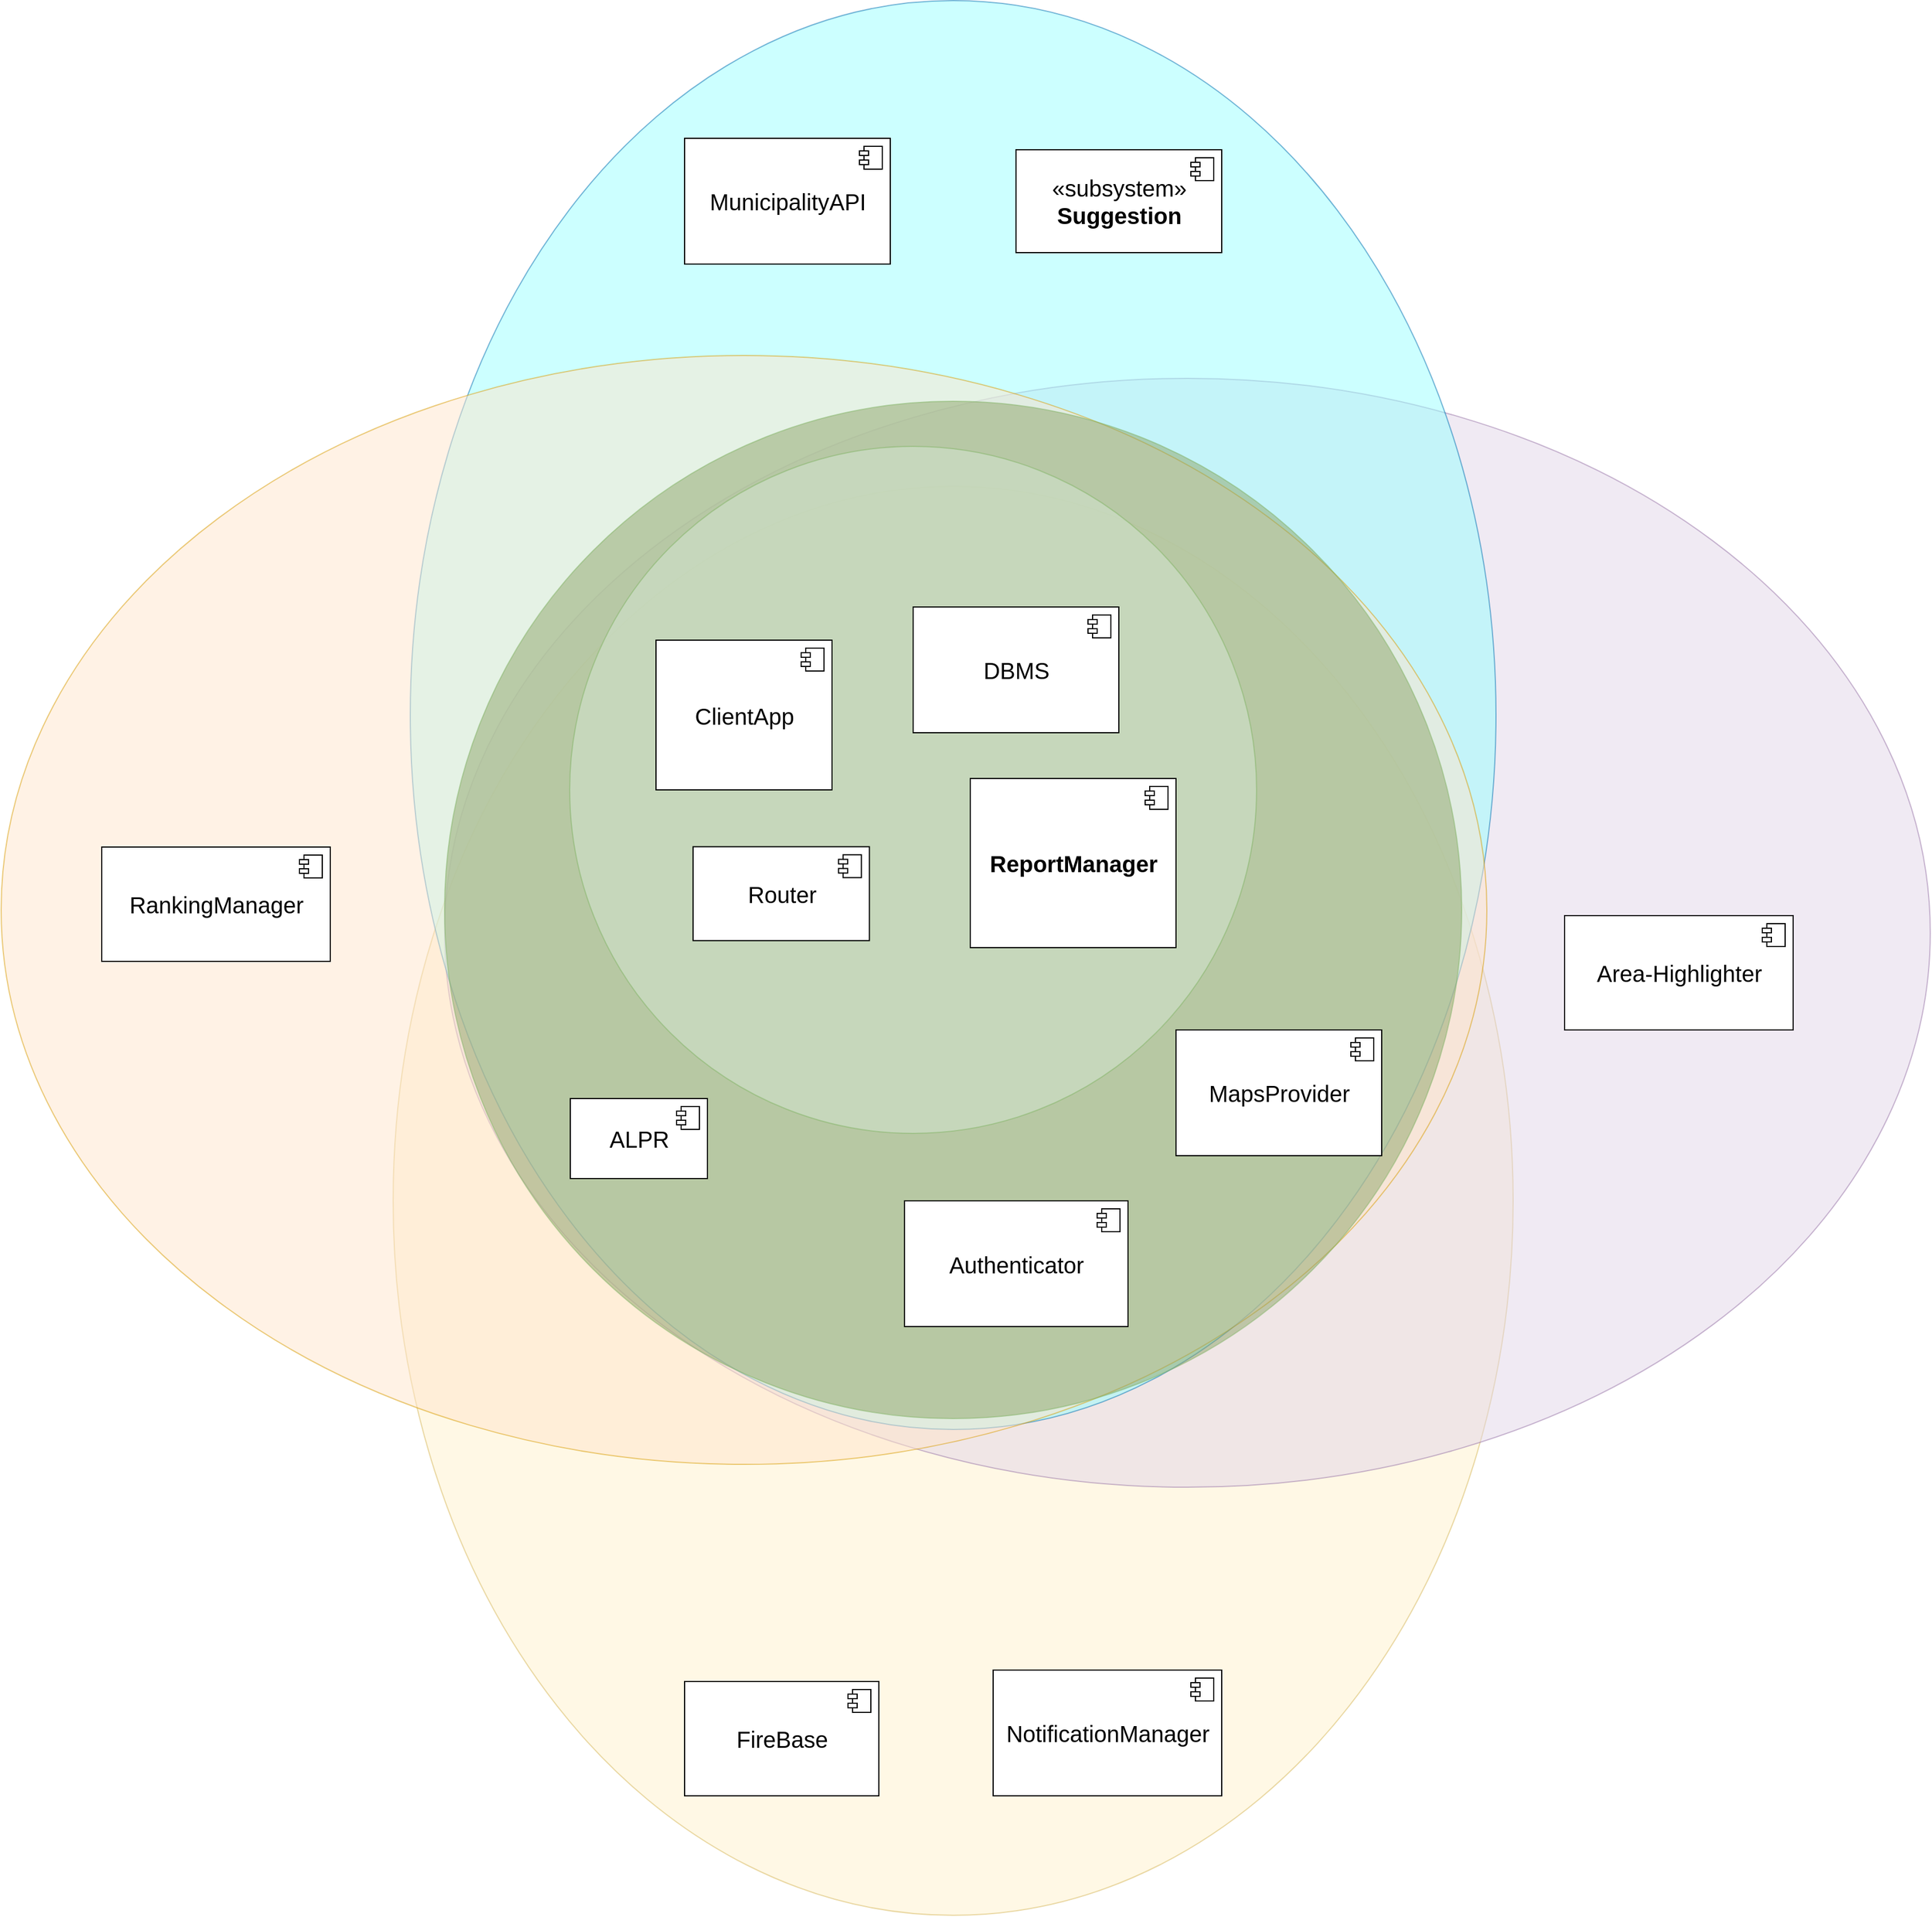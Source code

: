 <mxfile version="12.3.8" type="device" pages="1"><diagram id="tRM6kYc8CmMdHtw0mvdF" name="Page-1"><mxGraphModel dx="3016" dy="4240" grid="1" gridSize="10" guides="1" tooltips="1" connect="1" arrows="1" fold="1" page="1" pageScale="1" pageWidth="850" pageHeight="1100" math="0" shadow="0"><root><mxCell id="0"/><mxCell id="k_rxD-2QVE0urcg3XLKd-32" value="Untitled Layer" parent="0"/><mxCell id="Vkm08-UCWDu1GHEQgeGJ-8" value="" style="ellipse;whiteSpace=wrap;html=1;opacity=50;fillColor=#fff2cc;strokeColor=#d6b656;" vertex="1" parent="k_rxD-2QVE0urcg3XLKd-32"><mxGeometry x="-385" y="364.5" width="980" height="1250" as="geometry"/></mxCell><mxCell id="Vkm08-UCWDu1GHEQgeGJ-7" value="" style="ellipse;whiteSpace=wrap;html=1;opacity=50;fillColor=#e1d5e7;strokeColor=#9673a6;" vertex="1" parent="k_rxD-2QVE0urcg3XLKd-32"><mxGeometry x="-340" y="270" width="1300" height="970" as="geometry"/></mxCell><mxCell id="Vkm08-UCWDu1GHEQgeGJ-6" value="" style="ellipse;whiteSpace=wrap;html=1;opacity=50;fillColor=#99FFFF;strokeColor=#006EAF;fontColor=#ffffff;" vertex="1" parent="k_rxD-2QVE0urcg3XLKd-32"><mxGeometry x="-370" y="-60.5" width="950" height="1250" as="geometry"/></mxCell><mxCell id="Vkm08-UCWDu1GHEQgeGJ-5" value="" style="ellipse;whiteSpace=wrap;html=1;opacity=50;fillColor=#ffe6cc;strokeColor=#d79b00;" vertex="1" parent="k_rxD-2QVE0urcg3XLKd-32"><mxGeometry x="-728" y="250" width="1300" height="970" as="geometry"/></mxCell><mxCell id="Vkm08-UCWDu1GHEQgeGJ-4" value="" style="ellipse;whiteSpace=wrap;html=1;aspect=fixed;opacity=50;fillColor=#8EA66A;strokeColor=#82b366;" vertex="1" parent="k_rxD-2QVE0urcg3XLKd-32"><mxGeometry x="-340" y="290" width="890" height="890" as="geometry"/></mxCell><mxCell id="Vkm08-UCWDu1GHEQgeGJ-3" value="" style="ellipse;whiteSpace=wrap;html=1;aspect=fixed;opacity=50;fillColor=#d5e8d4;strokeColor=#82b366;" vertex="1" parent="k_rxD-2QVE0urcg3XLKd-32"><mxGeometry x="-230.5" y="329.5" width="601" height="601" as="geometry"/></mxCell><mxCell id="g-U3OgV13s4dTjVYUAaE-1" value="Authenticator" style="html=1;fontSize=20;" parent="k_rxD-2QVE0urcg3XLKd-32" vertex="1"><mxGeometry x="62.439" y="989.5" width="195.559" height="110" as="geometry"/></mxCell><mxCell id="g-U3OgV13s4dTjVYUAaE-2" value="" style="shape=component;jettyWidth=8;jettyHeight=4;" parent="g-U3OgV13s4dTjVYUAaE-1" vertex="1"><mxGeometry x="1" width="20" height="20" relative="1" as="geometry"><mxPoint x="-27" y="7" as="offset"/></mxGeometry></mxCell><mxCell id="6NQ96DkGY_mPD5yl49nZ-38" value="MunicipalityAPI" style="html=1;fontSize=20;" parent="k_rxD-2QVE0urcg3XLKd-32" vertex="1"><mxGeometry x="-130" y="60" width="180" height="110" as="geometry"/></mxCell><mxCell id="6NQ96DkGY_mPD5yl49nZ-39" value="" style="shape=component;jettyWidth=8;jettyHeight=4;" parent="6NQ96DkGY_mPD5yl49nZ-38" vertex="1"><mxGeometry x="1" width="20" height="20" relative="1" as="geometry"><mxPoint x="-27" y="7" as="offset"/></mxGeometry></mxCell><mxCell id="6NQ96DkGY_mPD5yl49nZ-54" value="«subsystem»&lt;br style=&quot;font-size: 20px;&quot;&gt;&lt;b style=&quot;font-size: 20px;&quot;&gt;Suggestion&lt;/b&gt;" style="html=1;fontSize=20;" parent="k_rxD-2QVE0urcg3XLKd-32" vertex="1"><mxGeometry x="160" y="70" width="180" height="90" as="geometry"/></mxCell><mxCell id="6NQ96DkGY_mPD5yl49nZ-55" value="" style="shape=component;jettyWidth=8;jettyHeight=4;" parent="6NQ96DkGY_mPD5yl49nZ-54" vertex="1"><mxGeometry x="1" width="20" height="20" relative="1" as="geometry"><mxPoint x="-27" y="7" as="offset"/></mxGeometry></mxCell><mxCell id="6NQ96DkGY_mPD5yl49nZ-56" value="&lt;b style=&quot;font-size: 20px;&quot;&gt;ReportManager&lt;/b&gt;" style="html=1;fontSize=20;" parent="k_rxD-2QVE0urcg3XLKd-32" vertex="1"><mxGeometry x="120" y="620" width="180" height="148" as="geometry"/></mxCell><mxCell id="6NQ96DkGY_mPD5yl49nZ-57" value="" style="shape=component;jettyWidth=8;jettyHeight=4;" parent="6NQ96DkGY_mPD5yl49nZ-56" vertex="1"><mxGeometry x="1" width="20" height="20" relative="1" as="geometry"><mxPoint x="-27" y="7" as="offset"/></mxGeometry></mxCell><mxCell id="HtUbxvset7qUtrffn1S4-1" value="FireBase" style="html=1;fontSize=20;" parent="k_rxD-2QVE0urcg3XLKd-32" vertex="1"><mxGeometry x="-130" y="1410" width="170" height="100" as="geometry"/></mxCell><mxCell id="HtUbxvset7qUtrffn1S4-2" value="" style="shape=component;jettyWidth=8;jettyHeight=4;" parent="HtUbxvset7qUtrffn1S4-1" vertex="1"><mxGeometry x="1" width="20" height="20" relative="1" as="geometry"><mxPoint x="-27" y="7" as="offset"/></mxGeometry></mxCell><mxCell id="k_rxD-2QVE0urcg3XLKd-43" value="DBMS" style="html=1;fontSize=20;" parent="k_rxD-2QVE0urcg3XLKd-32" vertex="1"><mxGeometry x="70" y="470" width="180" height="110" as="geometry"/></mxCell><mxCell id="k_rxD-2QVE0urcg3XLKd-44" value="" style="shape=component;jettyWidth=8;jettyHeight=4;" parent="k_rxD-2QVE0urcg3XLKd-43" vertex="1"><mxGeometry x="1" width="20" height="20" relative="1" as="geometry"><mxPoint x="-27" y="7" as="offset"/></mxGeometry></mxCell><mxCell id="Vkm08-UCWDu1GHEQgeGJ-1" value="&lt;font style=&quot;font-size: 20px&quot;&gt;ClientApp&lt;/font&gt;" style="html=1;" vertex="1" parent="k_rxD-2QVE0urcg3XLKd-32"><mxGeometry x="-155" y="499" width="154" height="131" as="geometry"/></mxCell><mxCell id="Vkm08-UCWDu1GHEQgeGJ-2" value="" style="shape=component;jettyWidth=8;jettyHeight=4;" vertex="1" parent="Vkm08-UCWDu1GHEQgeGJ-1"><mxGeometry x="1" width="20" height="20" relative="1" as="geometry"><mxPoint x="-27" y="7" as="offset"/></mxGeometry></mxCell><mxCell id="1" parent="0"/><mxCell id="g-U3OgV13s4dTjVYUAaE-10" value="Area-Highlighter" style="html=1;fontSize=20;" parent="1" vertex="1"><mxGeometry x="640" y="740" width="200" height="100" as="geometry"/></mxCell><mxCell id="g-U3OgV13s4dTjVYUAaE-11" value="" style="shape=component;jettyWidth=8;jettyHeight=4;" parent="g-U3OgV13s4dTjVYUAaE-10" vertex="1"><mxGeometry x="1" width="20" height="20" relative="1" as="geometry"><mxPoint x="-27" y="7" as="offset"/></mxGeometry></mxCell><mxCell id="g-U3OgV13s4dTjVYUAaE-12" value="RankingManager" style="html=1;fontSize=20;" parent="1" vertex="1"><mxGeometry x="-640" y="680" width="200" height="100" as="geometry"/></mxCell><mxCell id="g-U3OgV13s4dTjVYUAaE-13" value="" style="shape=component;jettyWidth=8;jettyHeight=4;" parent="g-U3OgV13s4dTjVYUAaE-12" vertex="1"><mxGeometry x="1" width="20" height="20" relative="1" as="geometry"><mxPoint x="-27" y="7" as="offset"/></mxGeometry></mxCell><mxCell id="k_rxD-2QVE0urcg3XLKd-63" value="Router" style="html=1;fontSize=20;" parent="1" vertex="1"><mxGeometry x="-122.571" y="679.737" width="154.286" height="82.105" as="geometry"/></mxCell><mxCell id="k_rxD-2QVE0urcg3XLKd-64" value="" style="shape=component;jettyWidth=8;jettyHeight=4;" parent="k_rxD-2QVE0urcg3XLKd-63" vertex="1"><mxGeometry x="1" width="20" height="20" relative="1" as="geometry"><mxPoint x="-27" y="7" as="offset"/></mxGeometry></mxCell><mxCell id="6NQ96DkGY_mPD5yl49nZ-147" value="ALPR" style="html=1;fontSize=20;" parent="1" vertex="1"><mxGeometry x="-230" y="900" width="120" height="70" as="geometry"/></mxCell><mxCell id="6NQ96DkGY_mPD5yl49nZ-148" value="" style="shape=component;jettyWidth=8;jettyHeight=4;" parent="6NQ96DkGY_mPD5yl49nZ-147" vertex="1"><mxGeometry x="1" width="20" height="20" relative="1" as="geometry"><mxPoint x="-27" y="7" as="offset"/></mxGeometry></mxCell><mxCell id="RrNH5RtwF0N6duIYH3Qf-17" value="NotificationManager" style="html=1;fontSize=20;" parent="1" vertex="1"><mxGeometry x="140" y="1400" width="200" height="110" as="geometry"/></mxCell><mxCell id="RrNH5RtwF0N6duIYH3Qf-18" value="" style="shape=component;jettyWidth=8;jettyHeight=4;" parent="RrNH5RtwF0N6duIYH3Qf-17" vertex="1"><mxGeometry x="1" width="20" height="20" relative="1" as="geometry"><mxPoint x="-27" y="7" as="offset"/></mxGeometry></mxCell><mxCell id="6NQ96DkGY_mPD5yl49nZ-66" value="ReportManager" parent="0"/><mxCell id="6NQ96DkGY_mPD5yl49nZ-109" value="Suggestion" parent="0"/><mxCell id="XiicNRbXNmN4wFMz_82l-3" value="MapsProvider" style="html=1;fontSize=20;" parent="6NQ96DkGY_mPD5yl49nZ-109" vertex="1"><mxGeometry x="300" y="840" width="180" height="110" as="geometry"/></mxCell><mxCell id="XiicNRbXNmN4wFMz_82l-4" value="" style="shape=component;jettyWidth=8;jettyHeight=4;" parent="XiicNRbXNmN4wFMz_82l-3" vertex="1"><mxGeometry x="1" width="20" height="20" relative="1" as="geometry"><mxPoint x="-27" y="7" as="offset"/></mxGeometry></mxCell></root></mxGraphModel></diagram></mxfile>